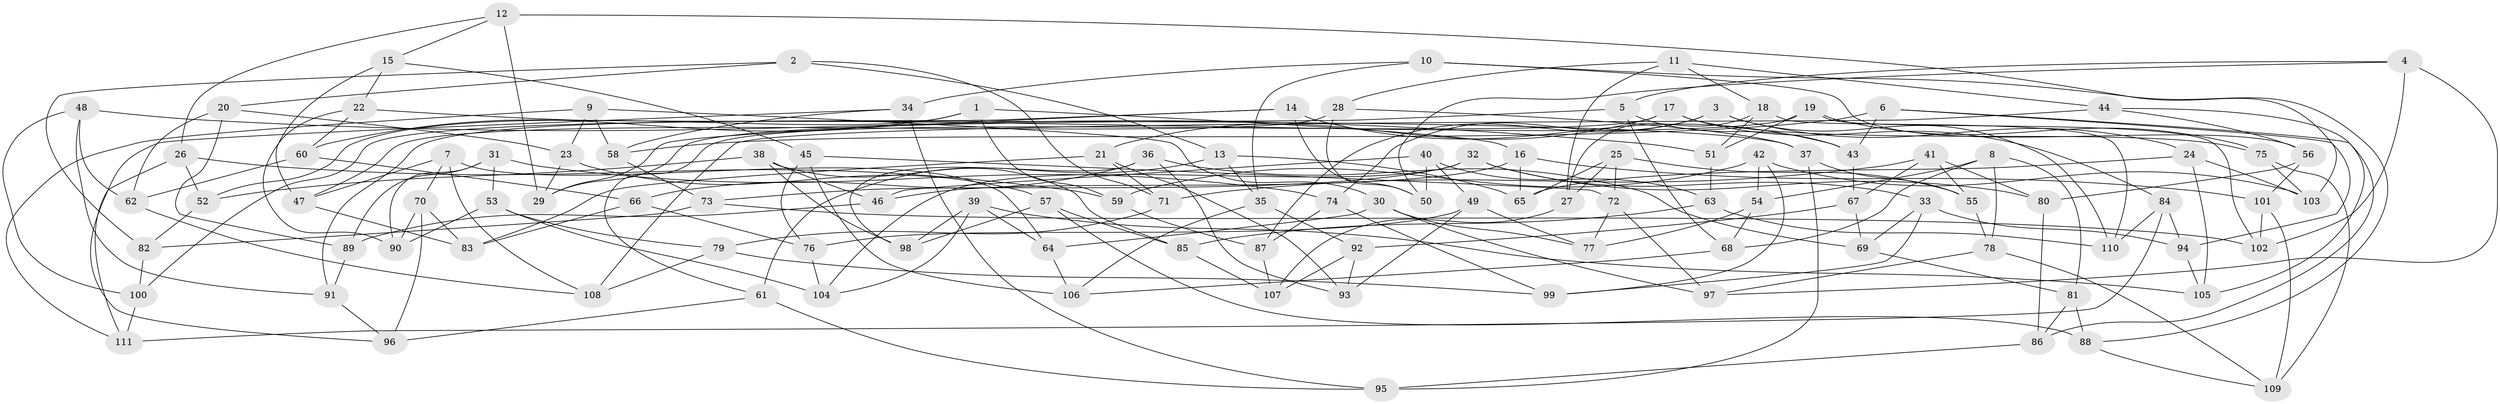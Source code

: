 // coarse degree distribution, {5: 0.11594202898550725, 6: 0.4927536231884058, 4: 0.391304347826087}
// Generated by graph-tools (version 1.1) at 2025/24/03/03/25 07:24:25]
// undirected, 111 vertices, 222 edges
graph export_dot {
graph [start="1"]
  node [color=gray90,style=filled];
  1;
  2;
  3;
  4;
  5;
  6;
  7;
  8;
  9;
  10;
  11;
  12;
  13;
  14;
  15;
  16;
  17;
  18;
  19;
  20;
  21;
  22;
  23;
  24;
  25;
  26;
  27;
  28;
  29;
  30;
  31;
  32;
  33;
  34;
  35;
  36;
  37;
  38;
  39;
  40;
  41;
  42;
  43;
  44;
  45;
  46;
  47;
  48;
  49;
  50;
  51;
  52;
  53;
  54;
  55;
  56;
  57;
  58;
  59;
  60;
  61;
  62;
  63;
  64;
  65;
  66;
  67;
  68;
  69;
  70;
  71;
  72;
  73;
  74;
  75;
  76;
  77;
  78;
  79;
  80;
  81;
  82;
  83;
  84;
  85;
  86;
  87;
  88;
  89;
  90;
  91;
  92;
  93;
  94;
  95;
  96;
  97;
  98;
  99;
  100;
  101;
  102;
  103;
  104;
  105;
  106;
  107;
  108;
  109;
  110;
  111;
  1 -- 60;
  1 -- 16;
  1 -- 52;
  1 -- 59;
  2 -- 82;
  2 -- 20;
  2 -- 71;
  2 -- 13;
  3 -- 24;
  3 -- 87;
  3 -- 110;
  3 -- 74;
  4 -- 5;
  4 -- 50;
  4 -- 102;
  4 -- 97;
  5 -- 43;
  5 -- 68;
  5 -- 29;
  6 -- 94;
  6 -- 86;
  6 -- 58;
  6 -- 43;
  7 -- 64;
  7 -- 108;
  7 -- 70;
  7 -- 47;
  8 -- 54;
  8 -- 78;
  8 -- 81;
  8 -- 68;
  9 -- 30;
  9 -- 23;
  9 -- 111;
  9 -- 58;
  10 -- 56;
  10 -- 35;
  10 -- 88;
  10 -- 34;
  11 -- 27;
  11 -- 18;
  11 -- 28;
  11 -- 44;
  12 -- 29;
  12 -- 103;
  12 -- 26;
  12 -- 15;
  13 -- 61;
  13 -- 35;
  13 -- 65;
  14 -- 29;
  14 -- 100;
  14 -- 43;
  14 -- 50;
  15 -- 45;
  15 -- 47;
  15 -- 22;
  16 -- 46;
  16 -- 101;
  16 -- 65;
  17 -- 84;
  17 -- 61;
  17 -- 75;
  17 -- 21;
  18 -- 27;
  18 -- 51;
  18 -- 110;
  19 -- 102;
  19 -- 91;
  19 -- 75;
  19 -- 51;
  20 -- 62;
  20 -- 23;
  20 -- 89;
  21 -- 93;
  21 -- 71;
  21 -- 83;
  22 -- 60;
  22 -- 90;
  22 -- 37;
  23 -- 57;
  23 -- 29;
  24 -- 65;
  24 -- 103;
  24 -- 105;
  25 -- 65;
  25 -- 72;
  25 -- 55;
  25 -- 27;
  26 -- 52;
  26 -- 111;
  26 -- 59;
  27 -- 107;
  28 -- 37;
  28 -- 47;
  28 -- 50;
  30 -- 64;
  30 -- 97;
  30 -- 77;
  31 -- 90;
  31 -- 89;
  31 -- 53;
  31 -- 74;
  32 -- 80;
  32 -- 73;
  32 -- 104;
  32 -- 33;
  33 -- 99;
  33 -- 69;
  33 -- 94;
  34 -- 58;
  34 -- 96;
  34 -- 95;
  35 -- 106;
  35 -- 92;
  36 -- 66;
  36 -- 69;
  36 -- 98;
  36 -- 93;
  37 -- 95;
  37 -- 55;
  38 -- 52;
  38 -- 98;
  38 -- 85;
  38 -- 46;
  39 -- 105;
  39 -- 98;
  39 -- 104;
  39 -- 64;
  40 -- 50;
  40 -- 49;
  40 -- 46;
  40 -- 63;
  41 -- 80;
  41 -- 71;
  41 -- 55;
  41 -- 67;
  42 -- 99;
  42 -- 103;
  42 -- 59;
  42 -- 54;
  43 -- 67;
  44 -- 56;
  44 -- 105;
  44 -- 108;
  45 -- 106;
  45 -- 76;
  45 -- 72;
  46 -- 89;
  47 -- 83;
  48 -- 100;
  48 -- 62;
  48 -- 91;
  48 -- 51;
  49 -- 76;
  49 -- 77;
  49 -- 93;
  51 -- 63;
  52 -- 82;
  53 -- 90;
  53 -- 104;
  53 -- 79;
  54 -- 77;
  54 -- 68;
  55 -- 78;
  56 -- 80;
  56 -- 101;
  57 -- 88;
  57 -- 85;
  57 -- 98;
  58 -- 73;
  59 -- 87;
  60 -- 62;
  60 -- 66;
  61 -- 96;
  61 -- 95;
  62 -- 108;
  63 -- 85;
  63 -- 110;
  64 -- 106;
  66 -- 83;
  66 -- 76;
  67 -- 92;
  67 -- 69;
  68 -- 106;
  69 -- 81;
  70 -- 83;
  70 -- 96;
  70 -- 90;
  71 -- 79;
  72 -- 97;
  72 -- 77;
  73 -- 82;
  73 -- 102;
  74 -- 99;
  74 -- 87;
  75 -- 109;
  75 -- 103;
  76 -- 104;
  78 -- 97;
  78 -- 109;
  79 -- 108;
  79 -- 99;
  80 -- 86;
  81 -- 88;
  81 -- 86;
  82 -- 100;
  84 -- 94;
  84 -- 110;
  84 -- 111;
  85 -- 107;
  86 -- 95;
  87 -- 107;
  88 -- 109;
  89 -- 91;
  91 -- 96;
  92 -- 93;
  92 -- 107;
  94 -- 105;
  100 -- 111;
  101 -- 109;
  101 -- 102;
}
